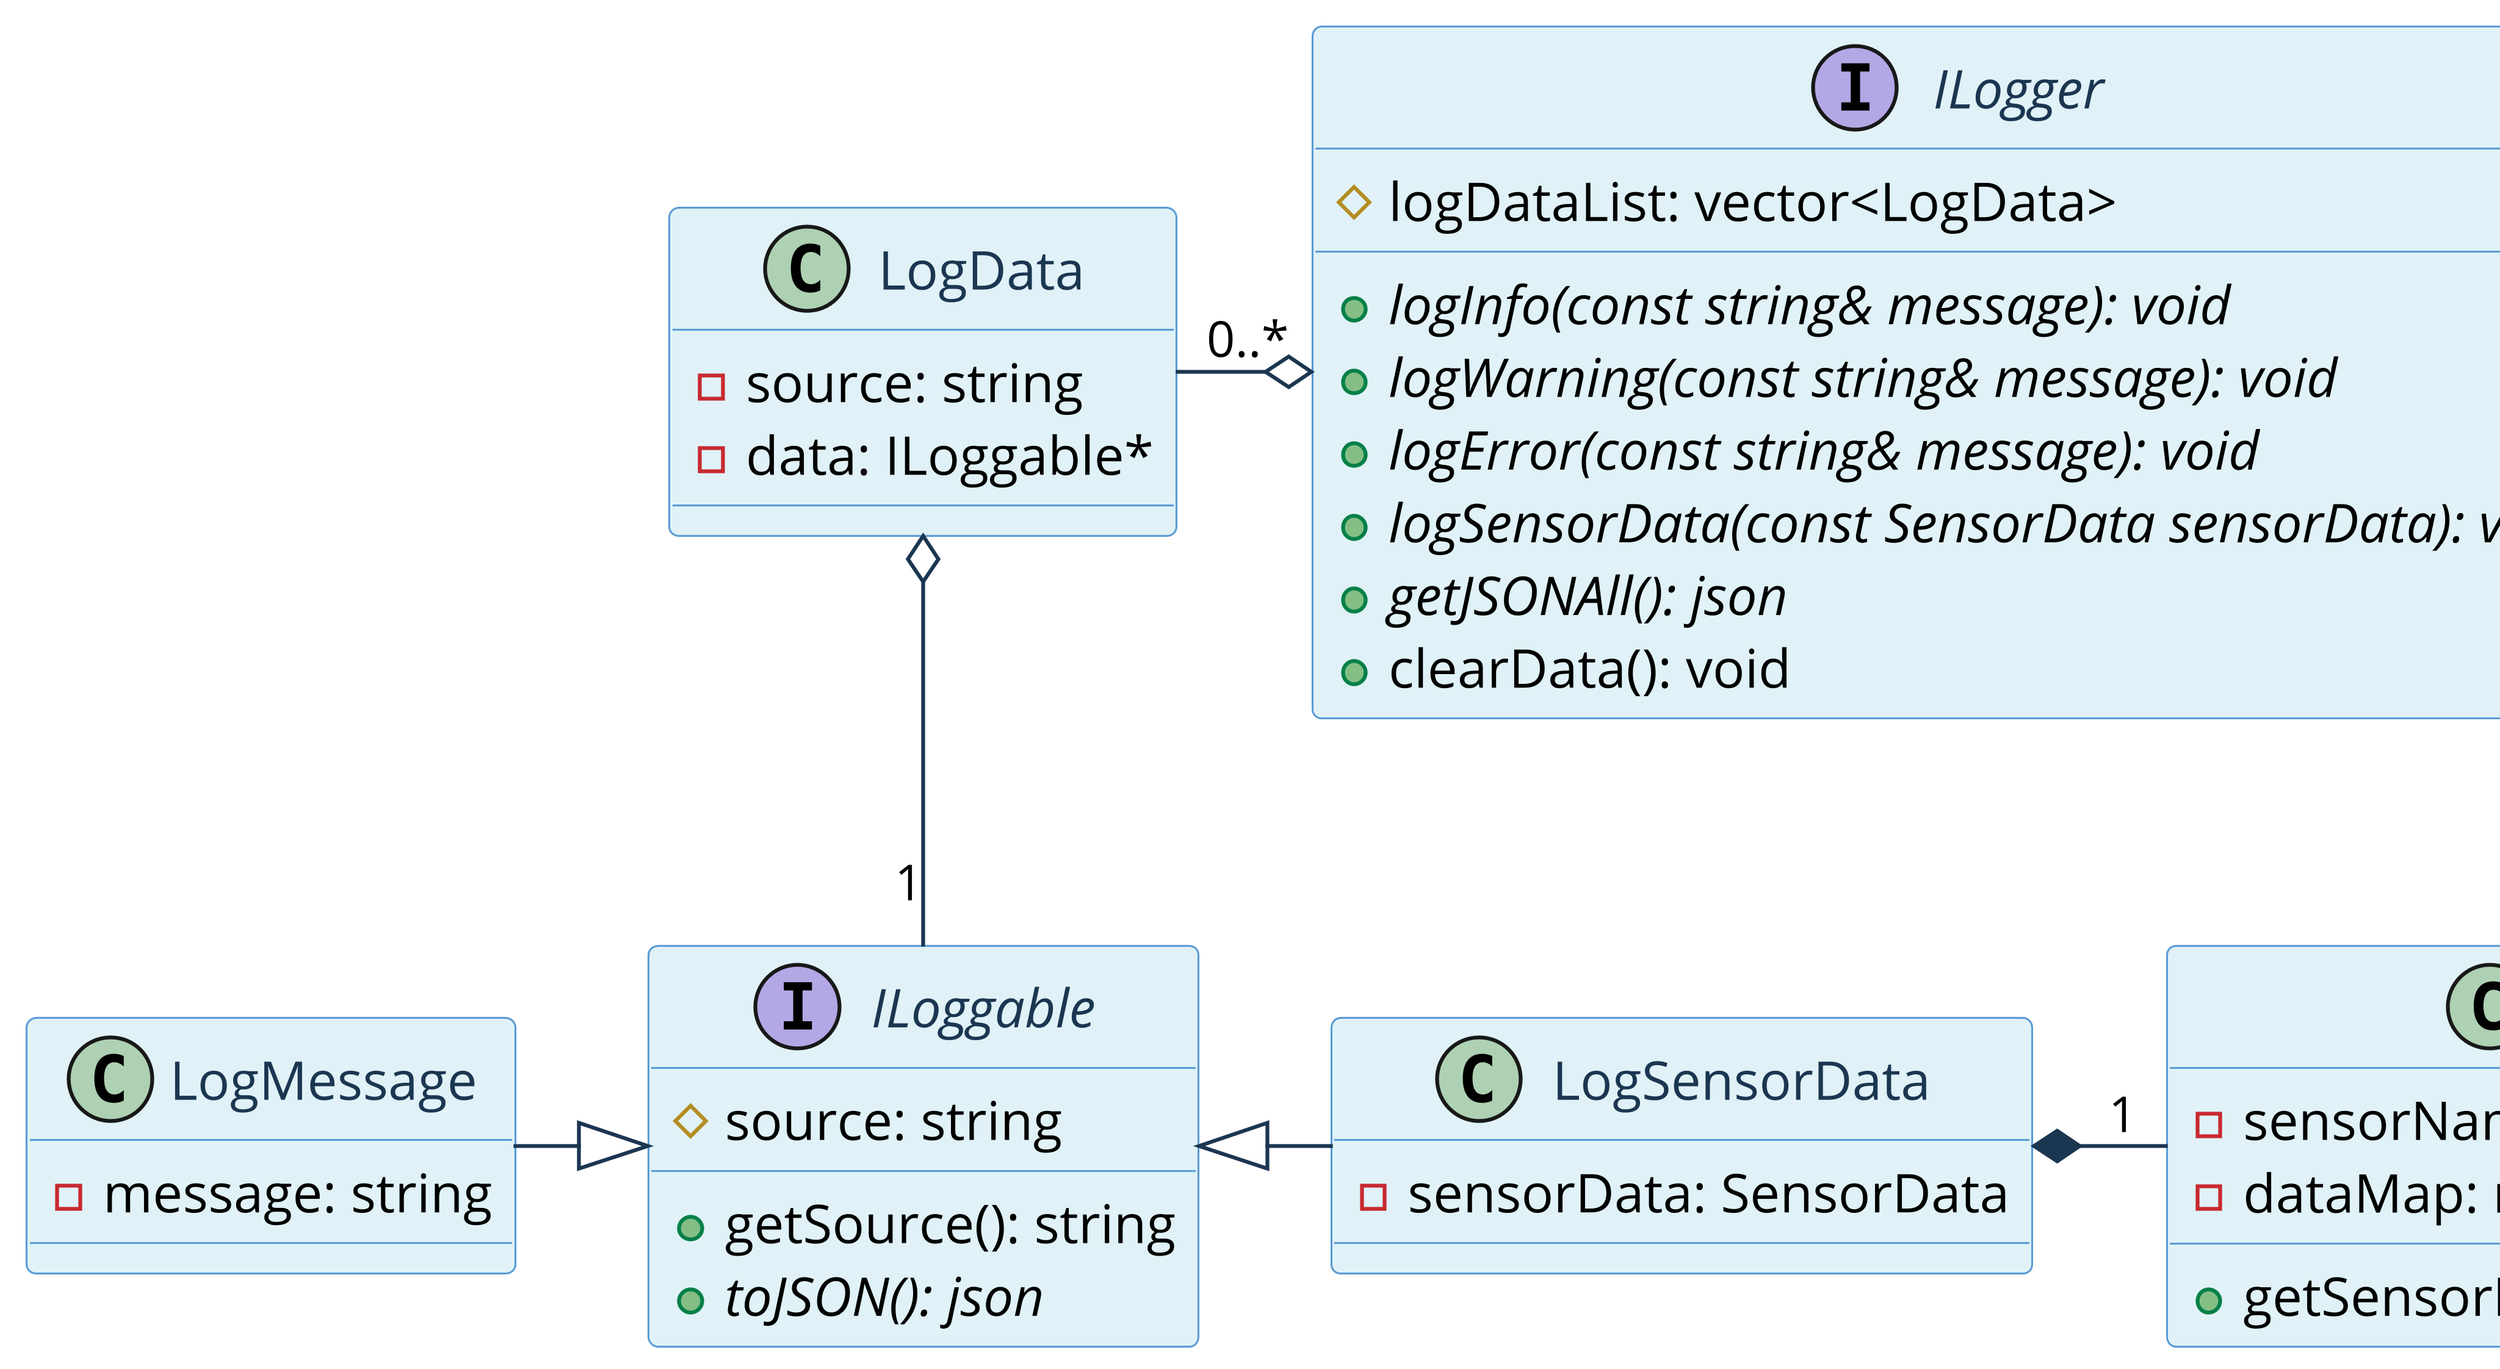 @startuml Logger

skinparam DefaultFontName Open Sans
skinparam DefaultFontStyle bold
skinparam dpi 600

skinparam ArrowColor #1b3651
skinparam FontColor #1b3651

skinparam class {
    BackgroundColor #E0F2F7
    BorderColor #5B9BD5
    FontColor #1b3651
}

interface ILogger {
    # logDataList: vector<LogData>
    + {abstract} logInfo(const string& message): void
    + {abstract} logWarning(const string& message): void
    + {abstract} logError(const string& message): void
    + {abstract} logSensorData(const SensorData sensorData): void
    + {abstract} getJSONAll(): json
    + clearData(): void
}

interface ILoggable {
    # source: string
    + getSource(): string
    + {abstract} toJSON(): json
}

class LogMessage {
    - message: string
}

class LogSensorData {
    - sensorData: SensorData
}

class LogData {
    - source: string
    - data: ILoggable*
}

class SensorData {
    - sensorName: string
    - dataMap: map<string, variant<...>>
    + getSensorName(): string
}

' --- Relationships ---

' ILogger contains a collection of LogData
ILogger o-left- "0..*" LogData

' LogData holds an ILoggable object
LogData o-- "1" ILoggable

' LogMessage implements ILoggable
LogMessage --right|> ILoggable

' LogSensorData implements ILoggable
LogSensorData --left|> ILoggable

' LogSensorData owns a SensorData object
LogSensorData *--right "1" SensorData

@enduml